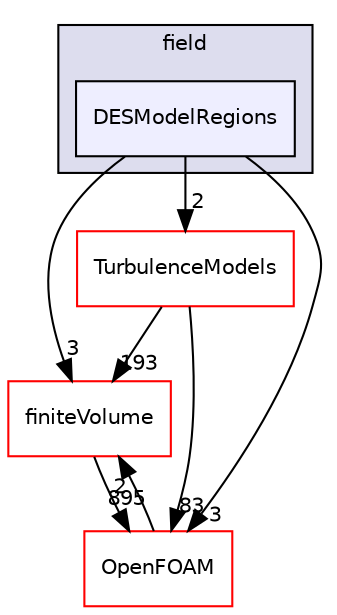 digraph "src/functionObjects/field/DESModelRegions" {
  bgcolor=transparent;
  compound=true
  node [ fontsize="10", fontname="Helvetica"];
  edge [ labelfontsize="10", labelfontname="Helvetica"];
  subgraph clusterdir_bae024cac12ddc6733a616261920a91f {
    graph [ bgcolor="#ddddee", pencolor="black", label="field" fontname="Helvetica", fontsize="10", URL="dir_bae024cac12ddc6733a616261920a91f.html"]
  dir_a511e04746ae582917f20d2ce50ce393 [shape=box, label="DESModelRegions", style="filled", fillcolor="#eeeeff", pencolor="black", URL="dir_a511e04746ae582917f20d2ce50ce393.html"];
  }
  dir_9bd15774b555cf7259a6fa18f99fe99b [shape=box label="finiteVolume" color="red" URL="dir_9bd15774b555cf7259a6fa18f99fe99b.html"];
  dir_1eda626aeac0f0ad2848c36acaa5d501 [shape=box label="TurbulenceModels" color="red" URL="dir_1eda626aeac0f0ad2848c36acaa5d501.html"];
  dir_c5473ff19b20e6ec4dfe5c310b3778a8 [shape=box label="OpenFOAM" color="red" URL="dir_c5473ff19b20e6ec4dfe5c310b3778a8.html"];
  dir_9bd15774b555cf7259a6fa18f99fe99b->dir_c5473ff19b20e6ec4dfe5c310b3778a8 [headlabel="895", labeldistance=1.5 headhref="dir_000814_002151.html"];
  dir_1eda626aeac0f0ad2848c36acaa5d501->dir_9bd15774b555cf7259a6fa18f99fe99b [headlabel="193", labeldistance=1.5 headhref="dir_002933_000814.html"];
  dir_1eda626aeac0f0ad2848c36acaa5d501->dir_c5473ff19b20e6ec4dfe5c310b3778a8 [headlabel="83", labeldistance=1.5 headhref="dir_002933_002151.html"];
  dir_c5473ff19b20e6ec4dfe5c310b3778a8->dir_9bd15774b555cf7259a6fa18f99fe99b [headlabel="2", labeldistance=1.5 headhref="dir_002151_000814.html"];
  dir_a511e04746ae582917f20d2ce50ce393->dir_9bd15774b555cf7259a6fa18f99fe99b [headlabel="3", labeldistance=1.5 headhref="dir_001270_000814.html"];
  dir_a511e04746ae582917f20d2ce50ce393->dir_1eda626aeac0f0ad2848c36acaa5d501 [headlabel="2", labeldistance=1.5 headhref="dir_001270_002933.html"];
  dir_a511e04746ae582917f20d2ce50ce393->dir_c5473ff19b20e6ec4dfe5c310b3778a8 [headlabel="3", labeldistance=1.5 headhref="dir_001270_002151.html"];
}
